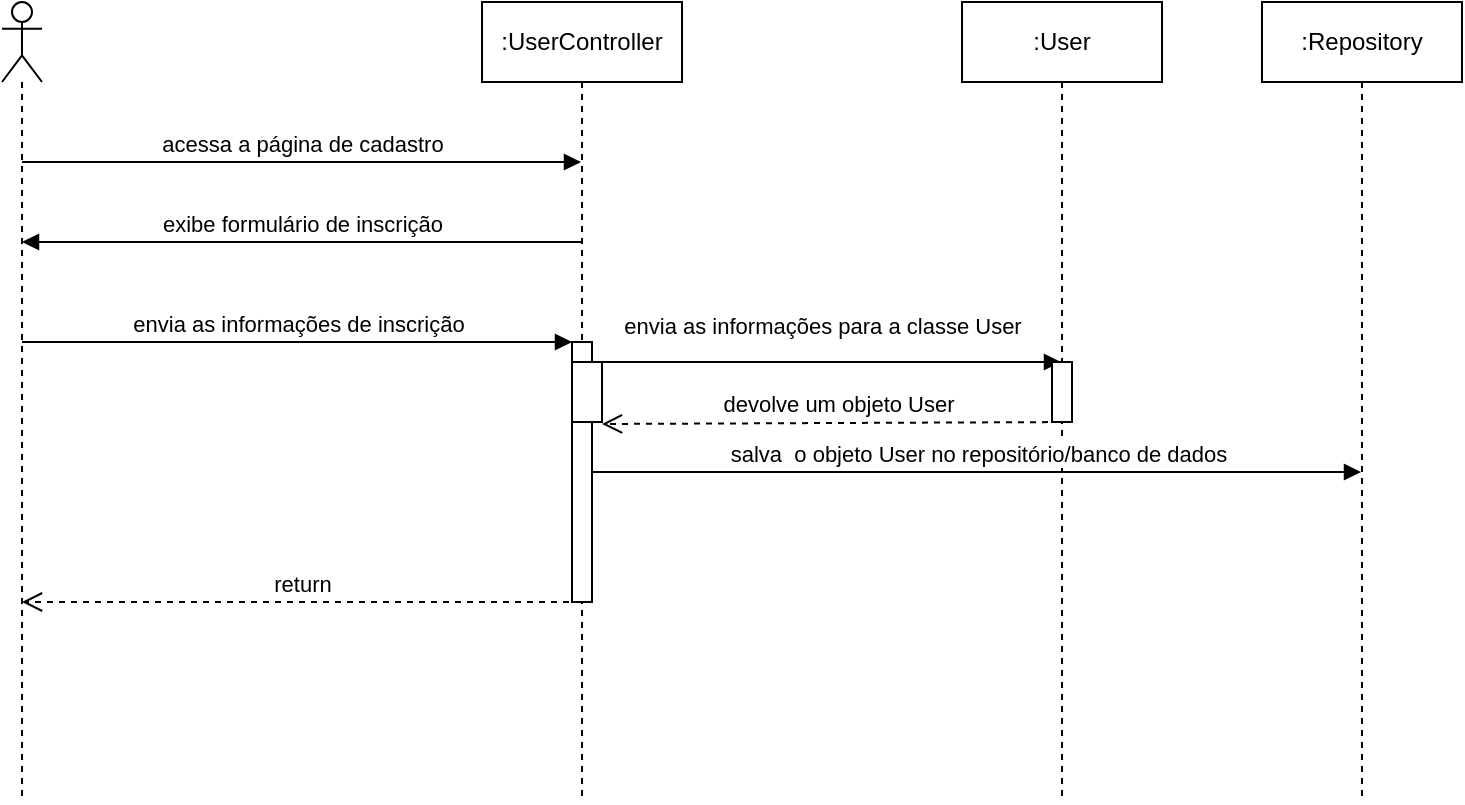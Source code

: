 <mxfile version="14.7.6" type="github">
  <diagram id="sCx9bIU0miHuaN0mBLc-" name="Page-1">
    <mxGraphModel dx="786" dy="445" grid="1" gridSize="10" guides="1" tooltips="1" connect="1" arrows="1" fold="1" page="1" pageScale="1" pageWidth="850" pageHeight="1100" math="0" shadow="0">
      <root>
        <mxCell id="0" />
        <mxCell id="1" parent="0" />
        <mxCell id="IJUFwDiYUX83JYYmAMZr-2" value=":UserController" style="shape=umlLifeline;perimeter=lifelinePerimeter;whiteSpace=wrap;html=1;container=1;collapsible=0;recursiveResize=0;outlineConnect=0;" vertex="1" parent="1">
          <mxGeometry x="280" y="40" width="100" height="400" as="geometry" />
        </mxCell>
        <mxCell id="IJUFwDiYUX83JYYmAMZr-3" value="" style="shape=umlLifeline;participant=umlActor;perimeter=lifelinePerimeter;whiteSpace=wrap;html=1;container=1;collapsible=0;recursiveResize=0;verticalAlign=top;spacingTop=36;outlineConnect=0;" vertex="1" parent="1">
          <mxGeometry x="40" y="40" width="20" height="400" as="geometry" />
        </mxCell>
        <mxCell id="IJUFwDiYUX83JYYmAMZr-4" value="acessa a página de cadastro" style="html=1;verticalAlign=bottom;endArrow=block;" edge="1" parent="1" target="IJUFwDiYUX83JYYmAMZr-2">
          <mxGeometry width="80" relative="1" as="geometry">
            <mxPoint x="50" y="120" as="sourcePoint" />
            <mxPoint x="320" y="130" as="targetPoint" />
          </mxGeometry>
        </mxCell>
        <mxCell id="IJUFwDiYUX83JYYmAMZr-6" value="exibe formulário de inscrição" style="html=1;verticalAlign=bottom;endArrow=block;" edge="1" parent="1" source="IJUFwDiYUX83JYYmAMZr-2" target="IJUFwDiYUX83JYYmAMZr-3">
          <mxGeometry width="80" relative="1" as="geometry">
            <mxPoint x="360" y="230" as="sourcePoint" />
            <mxPoint x="130" y="160" as="targetPoint" />
            <Array as="points">
              <mxPoint x="240" y="160" />
            </Array>
          </mxGeometry>
        </mxCell>
        <mxCell id="IJUFwDiYUX83JYYmAMZr-10" value="" style="html=1;points=[];perimeter=orthogonalPerimeter;" vertex="1" parent="1">
          <mxGeometry x="325" y="210" width="10" height="130" as="geometry" />
        </mxCell>
        <mxCell id="IJUFwDiYUX83JYYmAMZr-11" value="envia as informações de inscrição" style="html=1;verticalAlign=bottom;endArrow=block;entryX=0;entryY=0;" edge="1" target="IJUFwDiYUX83JYYmAMZr-10" parent="1" source="IJUFwDiYUX83JYYmAMZr-3">
          <mxGeometry relative="1" as="geometry">
            <mxPoint x="40" y="250" as="sourcePoint" />
          </mxGeometry>
        </mxCell>
        <mxCell id="IJUFwDiYUX83JYYmAMZr-12" value="return" style="html=1;verticalAlign=bottom;endArrow=open;dashed=1;endSize=8;" edge="1" source="IJUFwDiYUX83JYYmAMZr-2" parent="1" target="IJUFwDiYUX83JYYmAMZr-3">
          <mxGeometry relative="1" as="geometry">
            <mxPoint x="40" y="326" as="targetPoint" />
            <Array as="points">
              <mxPoint x="300" y="340" />
              <mxPoint x="220" y="340" />
              <mxPoint x="160" y="340" />
            </Array>
          </mxGeometry>
        </mxCell>
        <mxCell id="IJUFwDiYUX83JYYmAMZr-16" value="envia as informações para a classe User" style="html=1;verticalAlign=bottom;endArrow=block;" edge="1" parent="1">
          <mxGeometry x="-0.019" y="10" width="80" relative="1" as="geometry">
            <mxPoint x="335" y="220" as="sourcePoint" />
            <mxPoint x="569.5" y="220" as="targetPoint" />
            <mxPoint y="1" as="offset" />
          </mxGeometry>
        </mxCell>
        <mxCell id="IJUFwDiYUX83JYYmAMZr-17" value=":User" style="shape=umlLifeline;perimeter=lifelinePerimeter;whiteSpace=wrap;html=1;container=1;collapsible=0;recursiveResize=0;outlineConnect=0;" vertex="1" parent="1">
          <mxGeometry x="520" y="40" width="100" height="400" as="geometry" />
        </mxCell>
        <mxCell id="IJUFwDiYUX83JYYmAMZr-18" value="" style="html=1;points=[];perimeter=orthogonalPerimeter;" vertex="1" parent="1">
          <mxGeometry x="565" y="220" width="10" height="30" as="geometry" />
        </mxCell>
        <mxCell id="IJUFwDiYUX83JYYmAMZr-21" value="devolve um objeto User" style="html=1;verticalAlign=bottom;endArrow=open;dashed=1;endSize=8;exitX=0;exitY=0.95;" edge="1" parent="1">
          <mxGeometry relative="1" as="geometry">
            <mxPoint x="340" y="251" as="targetPoint" />
            <mxPoint x="575" y="250" as="sourcePoint" />
          </mxGeometry>
        </mxCell>
        <mxCell id="IJUFwDiYUX83JYYmAMZr-22" value="" style="html=1;points=[];perimeter=orthogonalPerimeter;" vertex="1" parent="1">
          <mxGeometry x="325" y="220" width="15" height="30" as="geometry" />
        </mxCell>
        <mxCell id="IJUFwDiYUX83JYYmAMZr-25" value="salva&amp;nbsp; o objeto User no repositório/banco de dados" style="html=1;verticalAlign=bottom;endArrow=block;" edge="1" parent="1" source="IJUFwDiYUX83JYYmAMZr-10" target="IJUFwDiYUX83JYYmAMZr-26">
          <mxGeometry width="80" relative="1" as="geometry">
            <mxPoint x="345" y="280" as="sourcePoint" />
            <mxPoint x="670" y="280" as="targetPoint" />
          </mxGeometry>
        </mxCell>
        <mxCell id="IJUFwDiYUX83JYYmAMZr-26" value=":Repository" style="shape=umlLifeline;perimeter=lifelinePerimeter;whiteSpace=wrap;html=1;container=1;collapsible=0;recursiveResize=0;outlineConnect=0;" vertex="1" parent="1">
          <mxGeometry x="670" y="40" width="100" height="400" as="geometry" />
        </mxCell>
      </root>
    </mxGraphModel>
  </diagram>
</mxfile>

